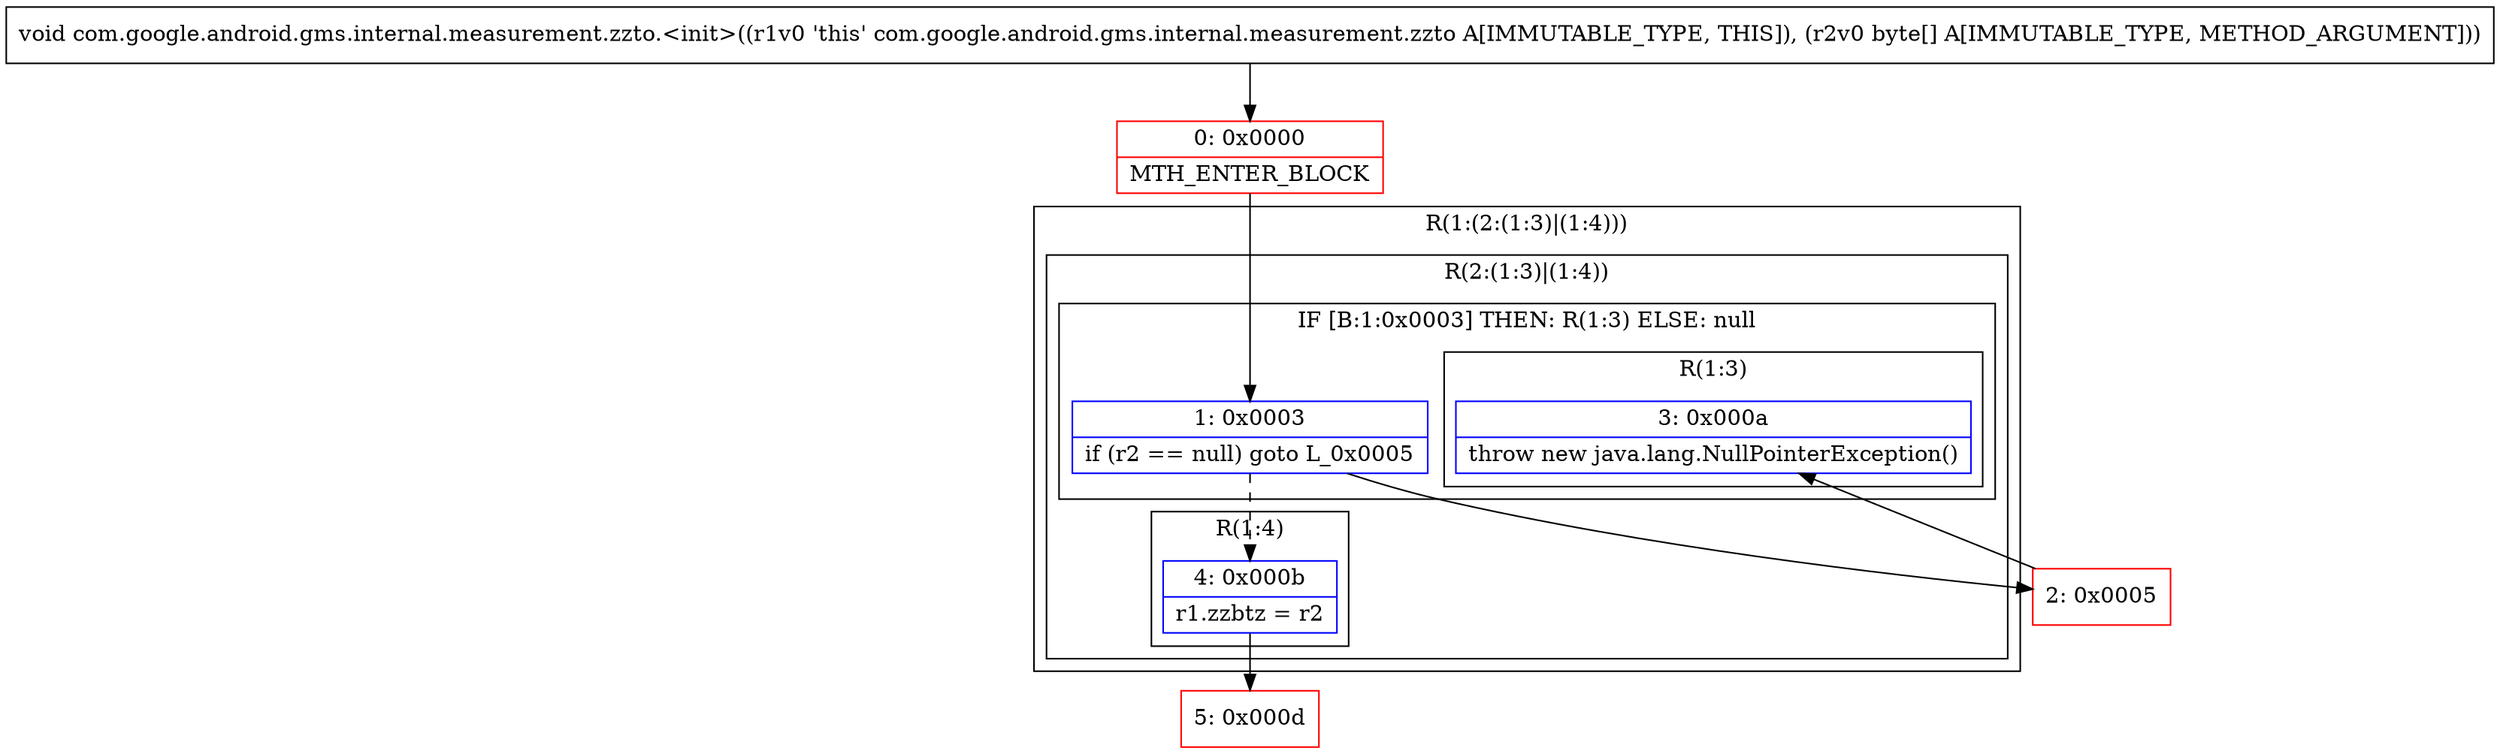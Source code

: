digraph "CFG forcom.google.android.gms.internal.measurement.zzto.\<init\>([B)V" {
subgraph cluster_Region_1075780568 {
label = "R(1:(2:(1:3)|(1:4)))";
node [shape=record,color=blue];
subgraph cluster_Region_1249119611 {
label = "R(2:(1:3)|(1:4))";
node [shape=record,color=blue];
subgraph cluster_IfRegion_255385695 {
label = "IF [B:1:0x0003] THEN: R(1:3) ELSE: null";
node [shape=record,color=blue];
Node_1 [shape=record,label="{1\:\ 0x0003|if (r2 == null) goto L_0x0005\l}"];
subgraph cluster_Region_1059540232 {
label = "R(1:3)";
node [shape=record,color=blue];
Node_3 [shape=record,label="{3\:\ 0x000a|throw new java.lang.NullPointerException()\l}"];
}
}
subgraph cluster_Region_132010223 {
label = "R(1:4)";
node [shape=record,color=blue];
Node_4 [shape=record,label="{4\:\ 0x000b|r1.zzbtz = r2\l}"];
}
}
}
Node_0 [shape=record,color=red,label="{0\:\ 0x0000|MTH_ENTER_BLOCK\l}"];
Node_2 [shape=record,color=red,label="{2\:\ 0x0005}"];
Node_5 [shape=record,color=red,label="{5\:\ 0x000d}"];
MethodNode[shape=record,label="{void com.google.android.gms.internal.measurement.zzto.\<init\>((r1v0 'this' com.google.android.gms.internal.measurement.zzto A[IMMUTABLE_TYPE, THIS]), (r2v0 byte[] A[IMMUTABLE_TYPE, METHOD_ARGUMENT])) }"];
MethodNode -> Node_0;
Node_1 -> Node_2;
Node_1 -> Node_4[style=dashed];
Node_4 -> Node_5;
Node_0 -> Node_1;
Node_2 -> Node_3;
}

